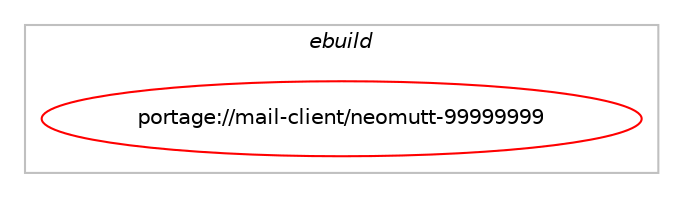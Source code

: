 digraph prolog {

# *************
# Graph options
# *************

newrank=true;
concentrate=true;
compound=true;
graph [rankdir=LR,fontname=Helvetica,fontsize=10,ranksep=1.5];#, ranksep=2.5, nodesep=0.2];
edge  [arrowhead=vee];
node  [fontname=Helvetica,fontsize=10];

# **********
# The ebuild
# **********

subgraph cluster_leftcol {
color=gray;
label=<<i>ebuild</i>>;
id [label="portage://mail-client/neomutt-99999999", color=red, width=4, href="../mail-client/neomutt-99999999.svg"];
}

# ****************
# The dependencies
# ****************

subgraph cluster_midcol {
color=gray;
label=<<i>dependencies</i>>;
subgraph cluster_compile {
fillcolor="#eeeeee";
style=filled;
label=<<i>compile</i>>;
# *** BEGIN UNKNOWN DEPENDENCY TYPE (TODO) ***
# id -> equal(use_conditional_group(positive,autocrypt,portage://mail-client/neomutt-99999999,[package_dependency(portage://mail-client/neomutt-99999999,install,no,dev-db,sqlite,greaterequal,[3,,,3],[],[])]))
# *** END UNKNOWN DEPENDENCY TYPE (TODO) ***

# *** BEGIN UNKNOWN DEPENDENCY TYPE (TODO) ***
# id -> equal(use_conditional_group(positive,berkdb,portage://mail-client/neomutt-99999999,[any_of_group([package_dependency(portage://mail-client/neomutt-99999999,install,no,sys-libs,db,none,[,,],[slot(6.0)],[]),package_dependency(portage://mail-client/neomutt-99999999,install,no,sys-libs,db,none,[,,],[slot(5.3)],[]),package_dependency(portage://mail-client/neomutt-99999999,install,no,sys-libs,db,none,[,,],[slot(4.8)],[])]),package_dependency(portage://mail-client/neomutt-99999999,install,no,sys-libs,db,smaller,[6.3,,,6.3],any_same_slot,[])]))
# *** END UNKNOWN DEPENDENCY TYPE (TODO) ***

# *** BEGIN UNKNOWN DEPENDENCY TYPE (TODO) ***
# id -> equal(use_conditional_group(positive,doc,portage://mail-client/neomutt-99999999,[package_dependency(portage://mail-client/neomutt-99999999,install,no,dev-libs,libxml2,none,[,,],[],[]),package_dependency(portage://mail-client/neomutt-99999999,install,no,dev-libs,libxslt,none,[,,],[],[]),package_dependency(portage://mail-client/neomutt-99999999,install,no,app-text,docbook-xsl-stylesheets,none,[,,],[],[]),any_of_group([package_dependency(portage://mail-client/neomutt-99999999,install,no,www-client,lynx,none,[,,],[],[]),package_dependency(portage://mail-client/neomutt-99999999,install,no,www-client,w3m,none,[,,],[],[]),package_dependency(portage://mail-client/neomutt-99999999,install,no,www-client,elinks,none,[,,],[],[])])]))
# *** END UNKNOWN DEPENDENCY TYPE (TODO) ***

# *** BEGIN UNKNOWN DEPENDENCY TYPE (TODO) ***
# id -> equal(use_conditional_group(positive,gdbm,portage://mail-client/neomutt-99999999,[package_dependency(portage://mail-client/neomutt-99999999,install,no,sys-libs,gdbm,none,[,,],any_same_slot,[])]))
# *** END UNKNOWN DEPENDENCY TYPE (TODO) ***

# *** BEGIN UNKNOWN DEPENDENCY TYPE (TODO) ***
# id -> equal(use_conditional_group(positive,gnutls,portage://mail-client/neomutt-99999999,[package_dependency(portage://mail-client/neomutt-99999999,install,no,net-libs,gnutls,greaterequal,[1.0.17,,,1.0.17],any_same_slot,[])]))
# *** END UNKNOWN DEPENDENCY TYPE (TODO) ***

# *** BEGIN UNKNOWN DEPENDENCY TYPE (TODO) ***
# id -> equal(use_conditional_group(positive,gpgme,portage://mail-client/neomutt-99999999,[package_dependency(portage://mail-client/neomutt-99999999,install,no,app-crypt,gpgme,greaterequal,[1.13.1,,,1.13.1],any_same_slot,[])]))
# *** END UNKNOWN DEPENDENCY TYPE (TODO) ***

# *** BEGIN UNKNOWN DEPENDENCY TYPE (TODO) ***
# id -> equal(use_conditional_group(positive,idn,portage://mail-client/neomutt-99999999,[package_dependency(portage://mail-client/neomutt-99999999,install,no,net-dns,libidn2,none,[,,],any_same_slot,[])]))
# *** END UNKNOWN DEPENDENCY TYPE (TODO) ***

# *** BEGIN UNKNOWN DEPENDENCY TYPE (TODO) ***
# id -> equal(use_conditional_group(positive,kerberos,portage://mail-client/neomutt-99999999,[package_dependency(portage://mail-client/neomutt-99999999,install,no,virtual,krb5,none,[,,],[],[])]))
# *** END UNKNOWN DEPENDENCY TYPE (TODO) ***

# *** BEGIN UNKNOWN DEPENDENCY TYPE (TODO) ***
# id -> equal(use_conditional_group(positive,kyotocabinet,portage://mail-client/neomutt-99999999,[package_dependency(portage://mail-client/neomutt-99999999,install,no,dev-db,kyotocabinet,none,[,,],[],[])]))
# *** END UNKNOWN DEPENDENCY TYPE (TODO) ***

# *** BEGIN UNKNOWN DEPENDENCY TYPE (TODO) ***
# id -> equal(use_conditional_group(positive,lmdb,portage://mail-client/neomutt-99999999,[package_dependency(portage://mail-client/neomutt-99999999,install,no,dev-db,lmdb,none,[,,],any_same_slot,[])]))
# *** END UNKNOWN DEPENDENCY TYPE (TODO) ***

# *** BEGIN UNKNOWN DEPENDENCY TYPE (TODO) ***
# id -> equal(use_conditional_group(positive,lz4,portage://mail-client/neomutt-99999999,[package_dependency(portage://mail-client/neomutt-99999999,install,no,app-arch,lz4,none,[,,],[],[])]))
# *** END UNKNOWN DEPENDENCY TYPE (TODO) ***

# *** BEGIN UNKNOWN DEPENDENCY TYPE (TODO) ***
# id -> equal(use_conditional_group(positive,nls,portage://mail-client/neomutt-99999999,[package_dependency(portage://mail-client/neomutt-99999999,install,no,virtual,libintl,none,[,,],[],[])]))
# *** END UNKNOWN DEPENDENCY TYPE (TODO) ***

# *** BEGIN UNKNOWN DEPENDENCY TYPE (TODO) ***
# id -> equal(use_conditional_group(positive,notmuch,portage://mail-client/neomutt-99999999,[package_dependency(portage://mail-client/neomutt-99999999,install,no,net-mail,notmuch,none,[,,],any_same_slot,[])]))
# *** END UNKNOWN DEPENDENCY TYPE (TODO) ***

# *** BEGIN UNKNOWN DEPENDENCY TYPE (TODO) ***
# id -> equal(use_conditional_group(positive,qdbm,portage://mail-client/neomutt-99999999,[package_dependency(portage://mail-client/neomutt-99999999,install,no,dev-db,qdbm,none,[,,],[],[])]))
# *** END UNKNOWN DEPENDENCY TYPE (TODO) ***

# *** BEGIN UNKNOWN DEPENDENCY TYPE (TODO) ***
# id -> equal(use_conditional_group(positive,sasl,portage://mail-client/neomutt-99999999,[package_dependency(portage://mail-client/neomutt-99999999,install,no,dev-libs,cyrus-sasl,greaterequal,[2,,,2],[],[])]))
# *** END UNKNOWN DEPENDENCY TYPE (TODO) ***

# *** BEGIN UNKNOWN DEPENDENCY TYPE (TODO) ***
# id -> equal(use_conditional_group(positive,ssl,portage://mail-client/neomutt-99999999,[package_dependency(portage://mail-client/neomutt-99999999,install,no,dev-libs,openssl,greaterequal,[1.0.2,u,,1.0.2u],[slot(0),equal],[])]))
# *** END UNKNOWN DEPENDENCY TYPE (TODO) ***

# *** BEGIN UNKNOWN DEPENDENCY TYPE (TODO) ***
# id -> equal(use_conditional_group(positive,tokyocabinet,portage://mail-client/neomutt-99999999,[package_dependency(portage://mail-client/neomutt-99999999,install,no,dev-db,tokyocabinet,none,[,,],[],[])]))
# *** END UNKNOWN DEPENDENCY TYPE (TODO) ***

# *** BEGIN UNKNOWN DEPENDENCY TYPE (TODO) ***
# id -> equal(use_conditional_group(positive,zlib,portage://mail-client/neomutt-99999999,[package_dependency(portage://mail-client/neomutt-99999999,install,no,sys-libs,zlib,none,[,,],[],[])]))
# *** END UNKNOWN DEPENDENCY TYPE (TODO) ***

# *** BEGIN UNKNOWN DEPENDENCY TYPE (TODO) ***
# id -> equal(use_conditional_group(positive,zstd,portage://mail-client/neomutt-99999999,[package_dependency(portage://mail-client/neomutt-99999999,install,no,app-arch,zstd,none,[,,],[],[])]))
# *** END UNKNOWN DEPENDENCY TYPE (TODO) ***

# *** BEGIN UNKNOWN DEPENDENCY TYPE (TODO) ***
# id -> equal(package_dependency(portage://mail-client/neomutt-99999999,install,no,app-misc,mime-types,none,[,,],[],[]))
# *** END UNKNOWN DEPENDENCY TYPE (TODO) ***

# *** BEGIN UNKNOWN DEPENDENCY TYPE (TODO) ***
# id -> equal(package_dependency(portage://mail-client/neomutt-99999999,install,no,dev-lang,tcl,none,[,,],any_same_slot,[]))
# *** END UNKNOWN DEPENDENCY TYPE (TODO) ***

# *** BEGIN UNKNOWN DEPENDENCY TYPE (TODO) ***
# id -> equal(package_dependency(portage://mail-client/neomutt-99999999,install,no,net-mail,mailbase,none,[,,],[],[]))
# *** END UNKNOWN DEPENDENCY TYPE (TODO) ***

}
subgraph cluster_compileandrun {
fillcolor="#eeeeee";
style=filled;
label=<<i>compile and run</i>>;
}
subgraph cluster_run {
fillcolor="#eeeeee";
style=filled;
label=<<i>run</i>>;
# *** BEGIN UNKNOWN DEPENDENCY TYPE (TODO) ***
# id -> equal(use_conditional_group(positive,autocrypt,portage://mail-client/neomutt-99999999,[package_dependency(portage://mail-client/neomutt-99999999,run,no,dev-db,sqlite,greaterequal,[3,,,3],[],[])]))
# *** END UNKNOWN DEPENDENCY TYPE (TODO) ***

# *** BEGIN UNKNOWN DEPENDENCY TYPE (TODO) ***
# id -> equal(use_conditional_group(positive,berkdb,portage://mail-client/neomutt-99999999,[any_of_group([package_dependency(portage://mail-client/neomutt-99999999,run,no,sys-libs,db,none,[,,],[slot(6.0)],[]),package_dependency(portage://mail-client/neomutt-99999999,run,no,sys-libs,db,none,[,,],[slot(5.3)],[]),package_dependency(portage://mail-client/neomutt-99999999,run,no,sys-libs,db,none,[,,],[slot(4.8)],[])]),package_dependency(portage://mail-client/neomutt-99999999,run,no,sys-libs,db,smaller,[6.3,,,6.3],any_same_slot,[])]))
# *** END UNKNOWN DEPENDENCY TYPE (TODO) ***

# *** BEGIN UNKNOWN DEPENDENCY TYPE (TODO) ***
# id -> equal(use_conditional_group(positive,gdbm,portage://mail-client/neomutt-99999999,[package_dependency(portage://mail-client/neomutt-99999999,run,no,sys-libs,gdbm,none,[,,],any_same_slot,[])]))
# *** END UNKNOWN DEPENDENCY TYPE (TODO) ***

# *** BEGIN UNKNOWN DEPENDENCY TYPE (TODO) ***
# id -> equal(use_conditional_group(positive,gnutls,portage://mail-client/neomutt-99999999,[package_dependency(portage://mail-client/neomutt-99999999,run,no,net-libs,gnutls,greaterequal,[1.0.17,,,1.0.17],any_same_slot,[])]))
# *** END UNKNOWN DEPENDENCY TYPE (TODO) ***

# *** BEGIN UNKNOWN DEPENDENCY TYPE (TODO) ***
# id -> equal(use_conditional_group(positive,gpgme,portage://mail-client/neomutt-99999999,[package_dependency(portage://mail-client/neomutt-99999999,run,no,app-crypt,gpgme,greaterequal,[1.13.1,,,1.13.1],any_same_slot,[])]))
# *** END UNKNOWN DEPENDENCY TYPE (TODO) ***

# *** BEGIN UNKNOWN DEPENDENCY TYPE (TODO) ***
# id -> equal(use_conditional_group(positive,idn,portage://mail-client/neomutt-99999999,[package_dependency(portage://mail-client/neomutt-99999999,run,no,net-dns,libidn2,none,[,,],any_same_slot,[])]))
# *** END UNKNOWN DEPENDENCY TYPE (TODO) ***

# *** BEGIN UNKNOWN DEPENDENCY TYPE (TODO) ***
# id -> equal(use_conditional_group(positive,kerberos,portage://mail-client/neomutt-99999999,[package_dependency(portage://mail-client/neomutt-99999999,run,no,virtual,krb5,none,[,,],[],[])]))
# *** END UNKNOWN DEPENDENCY TYPE (TODO) ***

# *** BEGIN UNKNOWN DEPENDENCY TYPE (TODO) ***
# id -> equal(use_conditional_group(positive,kyotocabinet,portage://mail-client/neomutt-99999999,[package_dependency(portage://mail-client/neomutt-99999999,run,no,dev-db,kyotocabinet,none,[,,],[],[])]))
# *** END UNKNOWN DEPENDENCY TYPE (TODO) ***

# *** BEGIN UNKNOWN DEPENDENCY TYPE (TODO) ***
# id -> equal(use_conditional_group(positive,lmdb,portage://mail-client/neomutt-99999999,[package_dependency(portage://mail-client/neomutt-99999999,run,no,dev-db,lmdb,none,[,,],any_same_slot,[])]))
# *** END UNKNOWN DEPENDENCY TYPE (TODO) ***

# *** BEGIN UNKNOWN DEPENDENCY TYPE (TODO) ***
# id -> equal(use_conditional_group(positive,lz4,portage://mail-client/neomutt-99999999,[package_dependency(portage://mail-client/neomutt-99999999,run,no,app-arch,lz4,none,[,,],[],[])]))
# *** END UNKNOWN DEPENDENCY TYPE (TODO) ***

# *** BEGIN UNKNOWN DEPENDENCY TYPE (TODO) ***
# id -> equal(use_conditional_group(positive,nls,portage://mail-client/neomutt-99999999,[package_dependency(portage://mail-client/neomutt-99999999,run,no,virtual,libintl,none,[,,],[],[])]))
# *** END UNKNOWN DEPENDENCY TYPE (TODO) ***

# *** BEGIN UNKNOWN DEPENDENCY TYPE (TODO) ***
# id -> equal(use_conditional_group(positive,notmuch,portage://mail-client/neomutt-99999999,[package_dependency(portage://mail-client/neomutt-99999999,run,no,net-mail,notmuch,none,[,,],any_same_slot,[])]))
# *** END UNKNOWN DEPENDENCY TYPE (TODO) ***

# *** BEGIN UNKNOWN DEPENDENCY TYPE (TODO) ***
# id -> equal(use_conditional_group(positive,qdbm,portage://mail-client/neomutt-99999999,[package_dependency(portage://mail-client/neomutt-99999999,run,no,dev-db,qdbm,none,[,,],[],[])]))
# *** END UNKNOWN DEPENDENCY TYPE (TODO) ***

# *** BEGIN UNKNOWN DEPENDENCY TYPE (TODO) ***
# id -> equal(use_conditional_group(positive,sasl,portage://mail-client/neomutt-99999999,[package_dependency(portage://mail-client/neomutt-99999999,run,no,dev-libs,cyrus-sasl,greaterequal,[2,,,2],[],[])]))
# *** END UNKNOWN DEPENDENCY TYPE (TODO) ***

# *** BEGIN UNKNOWN DEPENDENCY TYPE (TODO) ***
# id -> equal(use_conditional_group(positive,selinux,portage://mail-client/neomutt-99999999,[package_dependency(portage://mail-client/neomutt-99999999,run,no,sec-policy,selinux-mutt,none,[,,],[],[])]))
# *** END UNKNOWN DEPENDENCY TYPE (TODO) ***

# *** BEGIN UNKNOWN DEPENDENCY TYPE (TODO) ***
# id -> equal(use_conditional_group(positive,ssl,portage://mail-client/neomutt-99999999,[package_dependency(portage://mail-client/neomutt-99999999,run,no,dev-libs,openssl,greaterequal,[1.0.2,u,,1.0.2u],[slot(0),equal],[])]))
# *** END UNKNOWN DEPENDENCY TYPE (TODO) ***

# *** BEGIN UNKNOWN DEPENDENCY TYPE (TODO) ***
# id -> equal(use_conditional_group(positive,tokyocabinet,portage://mail-client/neomutt-99999999,[package_dependency(portage://mail-client/neomutt-99999999,run,no,dev-db,tokyocabinet,none,[,,],[],[])]))
# *** END UNKNOWN DEPENDENCY TYPE (TODO) ***

# *** BEGIN UNKNOWN DEPENDENCY TYPE (TODO) ***
# id -> equal(use_conditional_group(positive,zlib,portage://mail-client/neomutt-99999999,[package_dependency(portage://mail-client/neomutt-99999999,run,no,sys-libs,zlib,none,[,,],[],[])]))
# *** END UNKNOWN DEPENDENCY TYPE (TODO) ***

# *** BEGIN UNKNOWN DEPENDENCY TYPE (TODO) ***
# id -> equal(use_conditional_group(positive,zstd,portage://mail-client/neomutt-99999999,[package_dependency(portage://mail-client/neomutt-99999999,run,no,app-arch,zstd,none,[,,],[],[])]))
# *** END UNKNOWN DEPENDENCY TYPE (TODO) ***

# *** BEGIN UNKNOWN DEPENDENCY TYPE (TODO) ***
# id -> equal(package_dependency(portage://mail-client/neomutt-99999999,run,no,app-misc,mime-types,none,[,,],[],[]))
# *** END UNKNOWN DEPENDENCY TYPE (TODO) ***

}
}

# **************
# The candidates
# **************

subgraph cluster_choices {
rank=same;
color=gray;
label=<<i>candidates</i>>;

}

}
